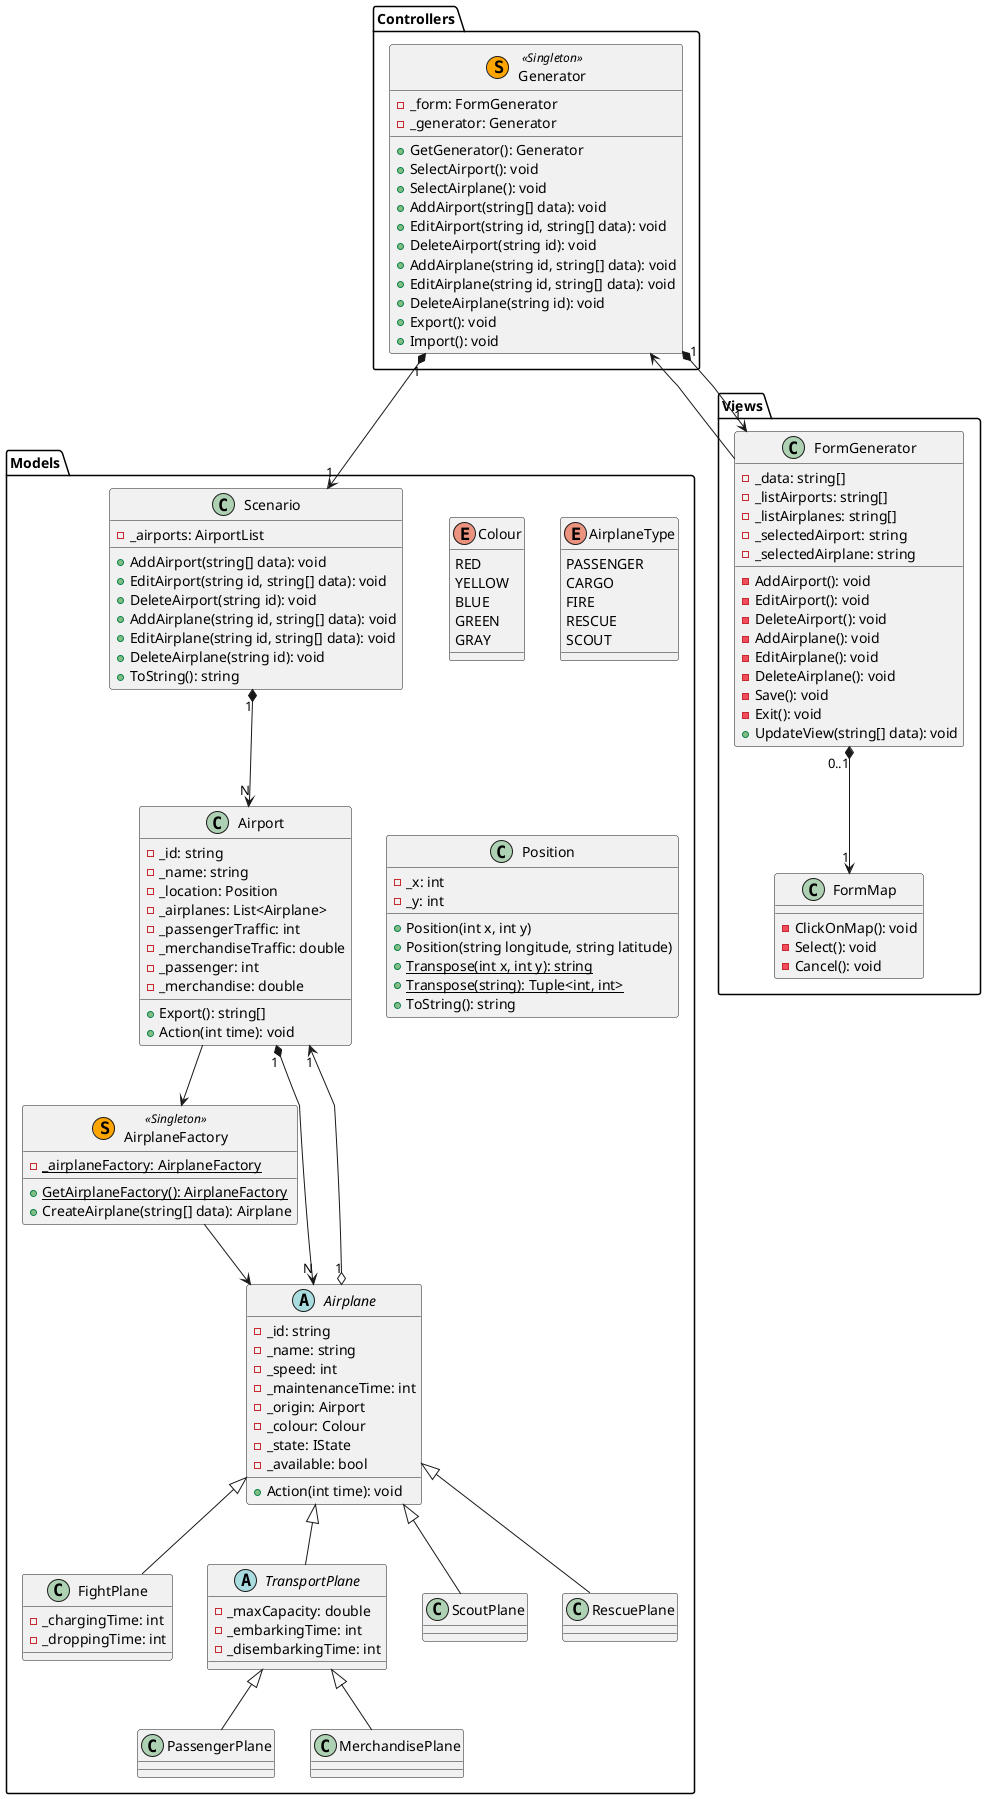 @startuml Generator

skinparam linetype polyline

package Models {
    ' ----------------------------------- '
    ' -- Enum                          -- '
    ' Red = Rescue
    ' Yellow = Fires
    ' Blue = Cargo
    ' Green = Passenger
    ' Gray = Observer
    enum Colour {
        RED
        YELLOW
        BLUE
        GREEN
        GRAY
    }
    
    enum AirplaneType {
        PASSENGER
        CARGO
        FIRE
        RESCUE
        SCOUT
    }

    class Position {
        - _x: int
        - _y: int
        + Position(int x, int y)
        + Position(string longitude, string latitude)
        + {static} Transpose(int x, int y): string
        + {static} Transpose(string): Tuple<int, int>
        + ToString(): string
    }

    class Scenario {
        - _airports: AirportList
        + AddAirport(string[] data): void
        + EditAirport(string id, string[] data): void
        + DeleteAirport(string id): void
        + AddAirplane(string id, string[] data): void
        + EditAirplane(string id, string[] data): void
        + DeleteAirplane(string id): void
        + ToString(): string
    }
    
    ' -----------------------------------'
    ' -- Airport Management           -- '
    'package "Airplanes and Airports" {
        class Airport {
            - _id: string
            - _name: string
            - _location: Position
            - _airplanes: List<Airplane>
            - _passengerTraffic: int
            - _merchandiseTraffic: double
            - _passenger: int
            - _merchandise: double
            + Export(): string[]
            + Action(int time): void
        }
    
    ' -----------------------------------'
    ' -- Airplane Management          -- '
        class AirplaneFactory << (S,orange) Singleton>> {
            - {static} _airplaneFactory: AirplaneFactory
            + {static} GetAirplaneFactory(): AirplaneFactory
            + CreateAirplane(string[] data): Airplane
        }

        abstract class Airplane {
            - _id: string
            - _name: string
            - _speed: int
            - _maintenanceTime: int
            - _origin: Airport
            - _colour: Colour 
            - _state: IState
            - _available: bool
            + Action(int time): void
        }

        class FightPlane extends Airplane{
            - _chargingTime: int
            - _droppingTime: int
        }
        
        abstract class TransportPlane extends Airplane {
            - _maxCapacity: double
            - _embarkingTime: int
            - _disembarkingTime: int
        }
        
        class PassengerPlane extends TransportPlane {
        }
        
        class MerchandisePlane extends TransportPlane {
        }
        
        class ScoutPlane extends Airplane{
        }
        
        class RescuePlane extends Airplane{
        }
    '}
    
    ' -----------------------------------'
    ' -- Airplane States              -- '
    
/'
    package "Airplane States" {
        interface IState {
            + Action(int time): void
        }
        
        abstract class Flying implements IState {
            - _current: Position
            - _angle: int
            - _destination: Position
        }
        
        abstract Grounded implements IState {
        }
        
        abstract AtAirport extends Grounded {
            - _time: int
            - _capacity : double
            + Action(int time): void
        }
        
        class Embark extends AtAirport {
            + Action(int time): void
        }
        
        class Disembark extends AtAirport {
            + Action(int time): void
        }
        
        class Standby extends Grounded {
            + Action(int time): void
        }
        
        class Maintenance extends Grounded {
            - _maintenanceOver: int
            + Action(int time): void
        }
        
        class Transport extends Flying {
            - _event : EventClient
            - _capacity : double
            + Action(int time): void
        }
        
        class Fight extends Flying {
            - _event : EventFight
            + Action(int time): void
        }
        
        class Rescue extends Flying {
            - _event : EventRescue
            + Action(int time): void
        }
        class Scout extends Flying {
            - _event : EventScout
            + Action(int time): void
            - GeneratePath(Position position): List<Position>
        }
    }
'/
}

package Controllers {
    class Generator << (S,orange) Singleton>> {
        - _form: FormGenerator
        - _generator: Generator
        + GetGenerator(): Generator
        + SelectAirport(): void
        + SelectAirplane(): void
        + AddAirport(string[] data): void
        + EditAirport(string id, string[] data): void
        + DeleteAirport(string id): void
        + AddAirplane(string id, string[] data): void
        + EditAirplane(string id, string[] data): void
        + DeleteAirplane(string id): void
        + Export(): void
        + Import(): void
    }
}

package Views {
    class FormMap {
        - ClickOnMap(): void
        - Select(): void
        - Cancel(): void
    }
    class FormGenerator {
        - _data: string[]
        - _listAirports: string[]
        - _listAirplanes: string[]
        - _selectedAirport: string
        - _selectedAirplane: string
        - AddAirport(): void
        - EditAirport(): void
        - DeleteAirport(): void
        - AddAirplane(): void
        - EditAirplane(): void
        - DeleteAirplane(): void
        - Save(): void
        - Exit(): void
        + UpdateView(string[] data): void
    }
}

' Relations
' - Global
' -- Controller and View
Generator "1" *--> "1" FormGenerator
FormGenerator --> Generator
' -- Controller and Model
Generator "1" *--> "1" Scenario

' - View
FormGenerator "0..1" *--> "1" FormMap

' - Model
' -- Scenario
Scenario "1" *-d-> "N" Airport

' -- Airport
Airport -d-> AirplaneFactory
Airport "1" *--> "N" Airplane

' -- Airplane
AirplaneFactory --> Airplane
Airplane "1" o--> "1" Airport
' Airplane "1" o-u-> "1" IState

@enduml
